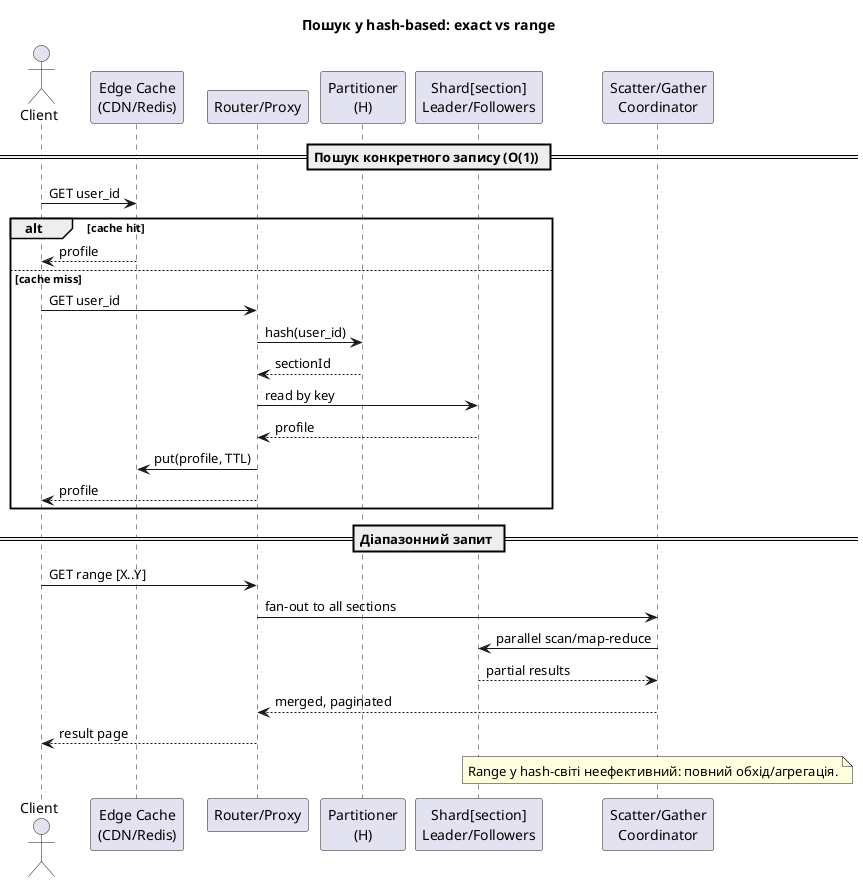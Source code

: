 @startuml
title Пошук у hash-based: exact vs range

actor Client
participant "Edge Cache\n(CDN/Redis)" as Cache
participant "Router/Proxy" as R
participant "Partitioner\n(H)" as H
participant "Shard[section]\nLeader/Followers" as S
participant "Scatter/Gather\nCoordinator" as SG

== Пошук конкретного запису (O(1)) ==
Client -> Cache : GET user_id
alt cache hit
  Cache --> Client : profile
else cache miss
  Client -> R : GET user_id
  R -> H : hash(user_id)
  H --> R : sectionId
  R -> S : read by key
  S --> R : profile
  R -> Cache : put(profile, TTL)
  R --> Client : profile
end

== Діапазонний запит ==
Client -> R : GET range [X..Y]
R -> SG : fan-out to all sections
SG -> S : parallel scan/map-reduce
S --> SG : partial results
SG --> R : merged, paginated
R --> Client : result page
note over SG
Range у hash-світі неефективний: повний обхід/агрегація.
end note
@enduml